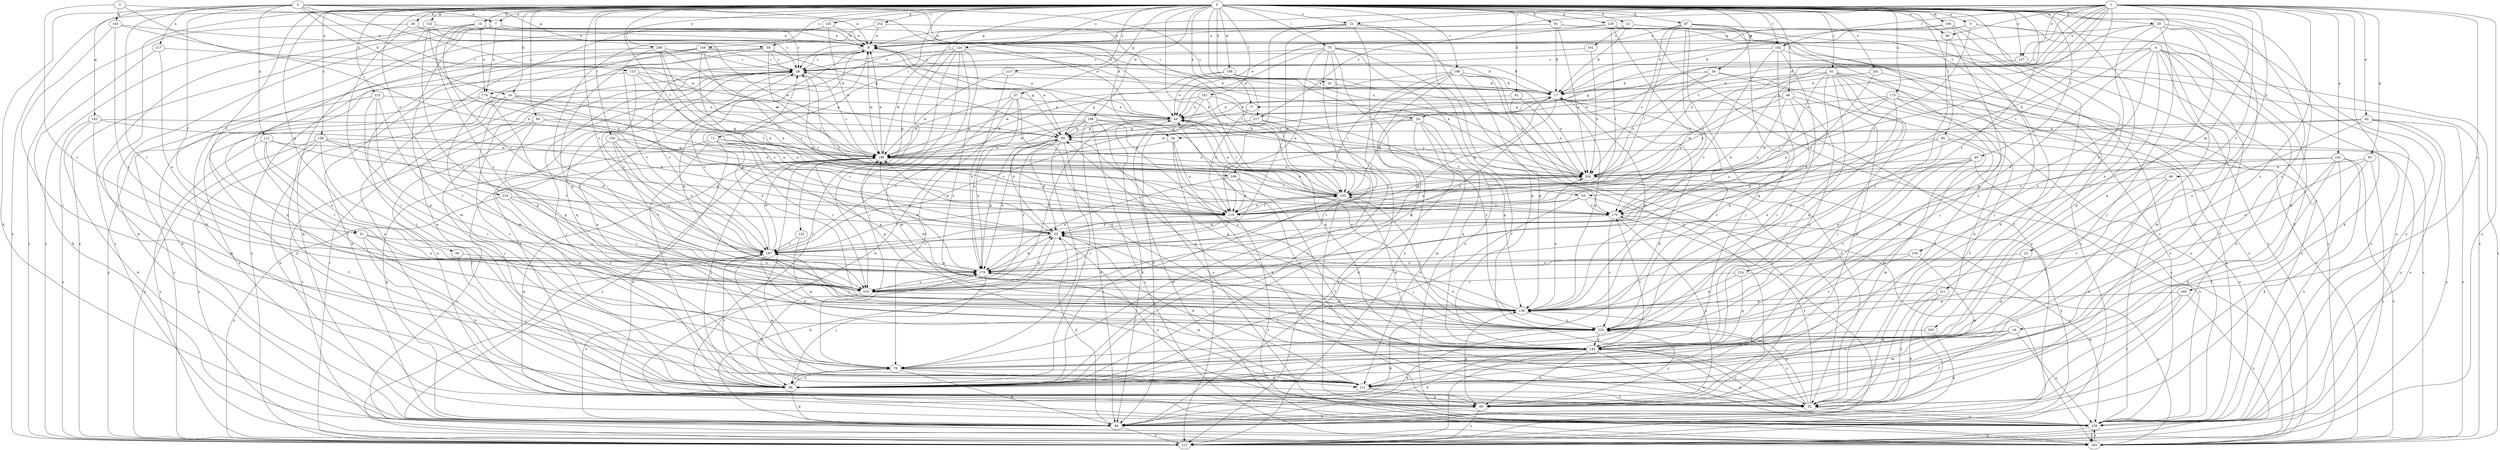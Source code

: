 strict digraph  {
0;
1;
2;
3;
4;
5;
7;
8;
12;
14;
16;
17;
18;
21;
22;
24;
26;
28;
29;
32;
34;
35;
38;
42;
44;
48;
49;
51;
52;
54;
56;
57;
59;
60;
63;
66;
69;
72;
75;
77;
78;
81;
84;
86;
87;
91;
92;
93;
94;
95;
101;
102;
103;
104;
106;
111;
112;
115;
117;
119;
123;
124;
127;
128;
129;
132;
133;
135;
136;
141;
142;
143;
145;
150;
152;
153;
158;
159;
160;
161;
162;
169;
170;
175;
178;
179;
180;
187;
188;
194;
196;
201;
203;
204;
208;
211;
212;
213;
214;
215;
217;
220;
0 -> 5  [label=a];
0 -> 7  [label=a];
0 -> 12  [label=b];
0 -> 14  [label=b];
0 -> 16  [label=b];
0 -> 18  [label=c];
0 -> 21  [label=c];
0 -> 28  [label=d];
0 -> 29  [label=d];
0 -> 32  [label=d];
0 -> 38  [label=e];
0 -> 48  [label=f];
0 -> 49  [label=f];
0 -> 51  [label=f];
0 -> 54  [label=g];
0 -> 56  [label=g];
0 -> 57  [label=g];
0 -> 63  [label=h];
0 -> 72  [label=i];
0 -> 75  [label=i];
0 -> 81  [label=j];
0 -> 84  [label=j];
0 -> 86  [label=j];
0 -> 87  [label=k];
0 -> 91  [label=k];
0 -> 92  [label=k];
0 -> 95  [label=l];
0 -> 101  [label=l];
0 -> 102  [label=l];
0 -> 104  [label=m];
0 -> 106  [label=m];
0 -> 111  [label=m];
0 -> 123  [label=o];
0 -> 124  [label=o];
0 -> 127  [label=o];
0 -> 129  [label=p];
0 -> 132  [label=p];
0 -> 133  [label=p];
0 -> 135  [label=p];
0 -> 150  [label=r];
0 -> 152  [label=r];
0 -> 158  [label=s];
0 -> 159  [label=s];
0 -> 169  [label=t];
0 -> 175  [label=u];
0 -> 180  [label=v];
0 -> 187  [label=v];
0 -> 188  [label=w];
0 -> 194  [label=w];
0 -> 201  [label=x];
0 -> 203  [label=x];
0 -> 204  [label=x];
0 -> 208  [label=y];
0 -> 211  [label=y];
0 -> 212  [label=y];
0 -> 213  [label=z];
0 -> 214  [label=z];
0 -> 215  [label=z];
0 -> 217  [label=z];
1 -> 21  [label=c];
1 -> 22  [label=c];
1 -> 24  [label=c];
1 -> 34  [label=d];
1 -> 38  [label=e];
1 -> 42  [label=e];
1 -> 63  [label=h];
1 -> 66  [label=h];
1 -> 93  [label=k];
1 -> 94  [label=k];
1 -> 102  [label=l];
1 -> 103  [label=l];
1 -> 127  [label=o];
1 -> 141  [label=q];
1 -> 160  [label=s];
1 -> 169  [label=t];
1 -> 170  [label=t];
1 -> 178  [label=u];
1 -> 204  [label=x];
1 -> 212  [label=y];
1 -> 217  [label=z];
1 -> 220  [label=z];
2 -> 7  [label=a];
2 -> 8  [label=a];
2 -> 16  [label=b];
2 -> 24  [label=c];
2 -> 34  [label=d];
2 -> 51  [label=f];
2 -> 59  [label=g];
2 -> 94  [label=k];
2 -> 112  [label=n];
2 -> 115  [label=n];
2 -> 117  [label=n];
2 -> 142  [label=q];
2 -> 153  [label=r];
2 -> 196  [label=w];
3 -> 44  [label=e];
3 -> 119  [label=n];
3 -> 143  [label=q];
3 -> 153  [label=r];
4 -> 26  [label=c];
4 -> 52  [label=f];
4 -> 77  [label=i];
4 -> 86  [label=j];
4 -> 94  [label=k];
4 -> 111  [label=m];
4 -> 128  [label=o];
4 -> 136  [label=p];
4 -> 145  [label=q];
4 -> 220  [label=z];
5 -> 8  [label=a];
5 -> 17  [label=b];
5 -> 52  [label=f];
5 -> 128  [label=o];
5 -> 170  [label=t];
7 -> 8  [label=a];
7 -> 44  [label=e];
7 -> 69  [label=h];
7 -> 77  [label=i];
7 -> 94  [label=k];
7 -> 111  [label=m];
7 -> 178  [label=u];
7 -> 212  [label=y];
8 -> 26  [label=c];
8 -> 136  [label=p];
8 -> 187  [label=v];
8 -> 196  [label=w];
8 -> 204  [label=x];
12 -> 17  [label=b];
12 -> 52  [label=f];
12 -> 59  [label=g];
12 -> 69  [label=h];
12 -> 161  [label=s];
14 -> 8  [label=a];
14 -> 26  [label=c];
14 -> 153  [label=r];
14 -> 162  [label=s];
14 -> 178  [label=u];
14 -> 187  [label=v];
16 -> 35  [label=d];
16 -> 44  [label=e];
16 -> 69  [label=h];
16 -> 119  [label=n];
16 -> 128  [label=o];
16 -> 136  [label=p];
17 -> 44  [label=e];
17 -> 136  [label=p];
17 -> 162  [label=s];
17 -> 179  [label=u];
17 -> 220  [label=z];
18 -> 52  [label=f];
18 -> 78  [label=i];
18 -> 111  [label=m];
18 -> 128  [label=o];
18 -> 145  [label=q];
21 -> 8  [label=a];
21 -> 69  [label=h];
21 -> 86  [label=j];
21 -> 119  [label=n];
21 -> 145  [label=q];
21 -> 187  [label=v];
22 -> 145  [label=q];
22 -> 179  [label=u];
24 -> 60  [label=g];
24 -> 94  [label=k];
24 -> 111  [label=m];
24 -> 136  [label=p];
24 -> 145  [label=q];
24 -> 196  [label=w];
26 -> 17  [label=b];
26 -> 52  [label=f];
26 -> 86  [label=j];
26 -> 128  [label=o];
26 -> 145  [label=q];
26 -> 170  [label=t];
28 -> 8  [label=a];
28 -> 26  [label=c];
28 -> 78  [label=i];
28 -> 212  [label=y];
29 -> 8  [label=a];
29 -> 69  [label=h];
29 -> 86  [label=j];
29 -> 128  [label=o];
29 -> 145  [label=q];
29 -> 204  [label=x];
29 -> 220  [label=z];
32 -> 204  [label=x];
34 -> 69  [label=h];
34 -> 119  [label=n];
34 -> 196  [label=w];
34 -> 212  [label=y];
35 -> 26  [label=c];
35 -> 52  [label=f];
35 -> 94  [label=k];
35 -> 128  [label=o];
35 -> 187  [label=v];
35 -> 196  [label=w];
38 -> 86  [label=j];
38 -> 220  [label=z];
42 -> 60  [label=g];
42 -> 128  [label=o];
42 -> 162  [label=s];
42 -> 179  [label=u];
42 -> 196  [label=w];
42 -> 212  [label=y];
44 -> 60  [label=g];
44 -> 94  [label=k];
44 -> 103  [label=l];
44 -> 153  [label=r];
44 -> 170  [label=t];
44 -> 204  [label=x];
48 -> 44  [label=e];
48 -> 52  [label=f];
48 -> 119  [label=n];
48 -> 136  [label=p];
48 -> 145  [label=q];
48 -> 204  [label=x];
49 -> 111  [label=m];
49 -> 128  [label=o];
49 -> 153  [label=r];
49 -> 179  [label=u];
49 -> 204  [label=x];
49 -> 220  [label=z];
51 -> 69  [label=h];
51 -> 86  [label=j];
51 -> 179  [label=u];
51 -> 187  [label=v];
52 -> 44  [label=e];
52 -> 128  [label=o];
52 -> 136  [label=p];
52 -> 170  [label=t];
52 -> 220  [label=z];
54 -> 17  [label=b];
54 -> 60  [label=g];
54 -> 111  [label=m];
54 -> 128  [label=o];
54 -> 204  [label=x];
56 -> 86  [label=j];
56 -> 179  [label=u];
57 -> 44  [label=e];
57 -> 69  [label=h];
57 -> 78  [label=i];
57 -> 145  [label=q];
57 -> 179  [label=u];
57 -> 196  [label=w];
59 -> 26  [label=c];
59 -> 44  [label=e];
59 -> 60  [label=g];
59 -> 94  [label=k];
59 -> 103  [label=l];
59 -> 136  [label=p];
59 -> 212  [label=y];
60 -> 8  [label=a];
60 -> 35  [label=d];
60 -> 78  [label=i];
60 -> 86  [label=j];
60 -> 153  [label=r];
60 -> 179  [label=u];
60 -> 196  [label=w];
63 -> 35  [label=d];
63 -> 86  [label=j];
63 -> 162  [label=s];
63 -> 170  [label=t];
66 -> 69  [label=h];
66 -> 103  [label=l];
66 -> 220  [label=z];
69 -> 94  [label=k];
69 -> 136  [label=p];
69 -> 196  [label=w];
69 -> 212  [label=y];
69 -> 220  [label=z];
72 -> 86  [label=j];
72 -> 94  [label=k];
72 -> 136  [label=p];
72 -> 153  [label=r];
72 -> 162  [label=s];
72 -> 196  [label=w];
72 -> 204  [label=x];
75 -> 17  [label=b];
75 -> 26  [label=c];
75 -> 44  [label=e];
75 -> 52  [label=f];
75 -> 78  [label=i];
75 -> 86  [label=j];
75 -> 119  [label=n];
75 -> 128  [label=o];
75 -> 212  [label=y];
77 -> 119  [label=n];
77 -> 187  [label=v];
78 -> 52  [label=f];
78 -> 86  [label=j];
78 -> 94  [label=k];
78 -> 111  [label=m];
81 -> 17  [label=b];
81 -> 35  [label=d];
81 -> 52  [label=f];
81 -> 86  [label=j];
81 -> 119  [label=n];
81 -> 128  [label=o];
81 -> 145  [label=q];
81 -> 153  [label=r];
81 -> 162  [label=s];
81 -> 179  [label=u];
81 -> 220  [label=z];
84 -> 60  [label=g];
84 -> 86  [label=j];
84 -> 136  [label=p];
84 -> 162  [label=s];
84 -> 170  [label=t];
86 -> 8  [label=a];
86 -> 17  [label=b];
86 -> 26  [label=c];
86 -> 78  [label=i];
86 -> 94  [label=k];
86 -> 187  [label=v];
87 -> 8  [label=a];
87 -> 86  [label=j];
87 -> 94  [label=k];
87 -> 103  [label=l];
87 -> 145  [label=q];
87 -> 162  [label=s];
87 -> 170  [label=t];
87 -> 204  [label=x];
91 -> 8  [label=a];
91 -> 17  [label=b];
91 -> 26  [label=c];
91 -> 162  [label=s];
91 -> 204  [label=x];
91 -> 212  [label=y];
92 -> 44  [label=e];
92 -> 52  [label=f];
92 -> 204  [label=x];
93 -> 52  [label=f];
93 -> 179  [label=u];
93 -> 204  [label=x];
93 -> 212  [label=y];
94 -> 35  [label=d];
94 -> 179  [label=u];
94 -> 212  [label=y];
95 -> 111  [label=m];
95 -> 119  [label=n];
95 -> 128  [label=o];
95 -> 136  [label=p];
95 -> 196  [label=w];
101 -> 44  [label=e];
101 -> 94  [label=k];
101 -> 145  [label=q];
101 -> 196  [label=w];
101 -> 220  [label=z];
102 -> 26  [label=c];
102 -> 78  [label=i];
102 -> 136  [label=p];
102 -> 162  [label=s];
102 -> 187  [label=v];
103 -> 8  [label=a];
103 -> 17  [label=b];
103 -> 44  [label=e];
103 -> 86  [label=j];
103 -> 119  [label=n];
103 -> 145  [label=q];
103 -> 162  [label=s];
103 -> 170  [label=t];
103 -> 196  [label=w];
103 -> 204  [label=x];
104 -> 111  [label=m];
104 -> 179  [label=u];
104 -> 220  [label=z];
106 -> 8  [label=a];
106 -> 17  [label=b];
106 -> 69  [label=h];
106 -> 86  [label=j];
106 -> 162  [label=s];
111 -> 8  [label=a];
111 -> 35  [label=d];
111 -> 52  [label=f];
111 -> 69  [label=h];
112 -> 35  [label=d];
112 -> 153  [label=r];
112 -> 162  [label=s];
112 -> 179  [label=u];
112 -> 196  [label=w];
115 -> 17  [label=b];
115 -> 60  [label=g];
115 -> 103  [label=l];
115 -> 145  [label=q];
115 -> 187  [label=v];
117 -> 26  [label=c];
117 -> 94  [label=k];
117 -> 179  [label=u];
119 -> 17  [label=b];
119 -> 26  [label=c];
119 -> 35  [label=d];
119 -> 103  [label=l];
119 -> 153  [label=r];
119 -> 162  [label=s];
119 -> 204  [label=x];
123 -> 119  [label=n];
123 -> 153  [label=r];
123 -> 212  [label=y];
123 -> 220  [label=z];
124 -> 26  [label=c];
124 -> 52  [label=f];
124 -> 78  [label=i];
124 -> 103  [label=l];
124 -> 111  [label=m];
124 -> 153  [label=r];
124 -> 196  [label=w];
124 -> 220  [label=z];
127 -> 60  [label=g];
127 -> 162  [label=s];
128 -> 145  [label=q];
128 -> 162  [label=s];
128 -> 196  [label=w];
128 -> 212  [label=y];
129 -> 8  [label=a];
129 -> 44  [label=e];
129 -> 103  [label=l];
129 -> 128  [label=o];
129 -> 170  [label=t];
129 -> 212  [label=y];
132 -> 8  [label=a];
132 -> 119  [label=n];
132 -> 153  [label=r];
132 -> 196  [label=w];
132 -> 212  [label=y];
133 -> 145  [label=q];
133 -> 187  [label=v];
135 -> 8  [label=a];
135 -> 94  [label=k];
135 -> 128  [label=o];
135 -> 196  [label=w];
136 -> 17  [label=b];
136 -> 35  [label=d];
136 -> 94  [label=k];
136 -> 179  [label=u];
136 -> 196  [label=w];
136 -> 204  [label=x];
136 -> 220  [label=z];
141 -> 69  [label=h];
141 -> 78  [label=i];
141 -> 94  [label=k];
141 -> 119  [label=n];
141 -> 128  [label=o];
141 -> 162  [label=s];
141 -> 204  [label=x];
142 -> 60  [label=g];
142 -> 94  [label=k];
142 -> 111  [label=m];
142 -> 119  [label=n];
142 -> 212  [label=y];
143 -> 8  [label=a];
143 -> 60  [label=g];
143 -> 78  [label=i];
143 -> 153  [label=r];
145 -> 52  [label=f];
145 -> 60  [label=g];
145 -> 69  [label=h];
145 -> 78  [label=i];
145 -> 94  [label=k];
145 -> 128  [label=o];
145 -> 170  [label=t];
145 -> 212  [label=y];
150 -> 111  [label=m];
150 -> 153  [label=r];
150 -> 179  [label=u];
150 -> 187  [label=v];
150 -> 196  [label=w];
150 -> 204  [label=x];
152 -> 8  [label=a];
152 -> 103  [label=l];
152 -> 153  [label=r];
153 -> 35  [label=d];
153 -> 86  [label=j];
153 -> 136  [label=p];
153 -> 179  [label=u];
158 -> 17  [label=b];
158 -> 26  [label=c];
158 -> 86  [label=j];
158 -> 94  [label=k];
158 -> 111  [label=m];
158 -> 119  [label=n];
158 -> 170  [label=t];
159 -> 35  [label=d];
159 -> 52  [label=f];
159 -> 86  [label=j];
159 -> 162  [label=s];
159 -> 187  [label=v];
159 -> 196  [label=w];
159 -> 212  [label=y];
160 -> 52  [label=f];
160 -> 111  [label=m];
160 -> 136  [label=p];
160 -> 212  [label=y];
161 -> 26  [label=c];
161 -> 204  [label=x];
162 -> 44  [label=e];
162 -> 128  [label=o];
169 -> 52  [label=f];
169 -> 103  [label=l];
169 -> 119  [label=n];
169 -> 179  [label=u];
170 -> 35  [label=d];
170 -> 69  [label=h];
170 -> 128  [label=o];
170 -> 220  [label=z];
175 -> 44  [label=e];
175 -> 103  [label=l];
175 -> 119  [label=n];
175 -> 128  [label=o];
175 -> 136  [label=p];
175 -> 162  [label=s];
175 -> 212  [label=y];
178 -> 44  [label=e];
178 -> 119  [label=n];
178 -> 128  [label=o];
178 -> 179  [label=u];
178 -> 212  [label=y];
179 -> 35  [label=d];
179 -> 60  [label=g];
179 -> 86  [label=j];
179 -> 111  [label=m];
179 -> 153  [label=r];
179 -> 196  [label=w];
180 -> 17  [label=b];
180 -> 52  [label=f];
180 -> 103  [label=l];
180 -> 136  [label=p];
180 -> 153  [label=r];
180 -> 187  [label=v];
180 -> 196  [label=w];
180 -> 212  [label=y];
187 -> 26  [label=c];
187 -> 103  [label=l];
187 -> 111  [label=m];
187 -> 145  [label=q];
187 -> 179  [label=u];
187 -> 196  [label=w];
188 -> 35  [label=d];
188 -> 60  [label=g];
188 -> 94  [label=k];
188 -> 128  [label=o];
188 -> 162  [label=s];
188 -> 179  [label=u];
188 -> 187  [label=v];
188 -> 204  [label=x];
188 -> 220  [label=z];
194 -> 17  [label=b];
194 -> 44  [label=e];
194 -> 60  [label=g];
194 -> 204  [label=x];
196 -> 8  [label=a];
196 -> 26  [label=c];
196 -> 78  [label=i];
196 -> 86  [label=j];
196 -> 136  [label=p];
196 -> 162  [label=s];
196 -> 204  [label=x];
201 -> 17  [label=b];
201 -> 128  [label=o];
201 -> 170  [label=t];
203 -> 94  [label=k];
203 -> 145  [label=q];
204 -> 103  [label=l];
204 -> 212  [label=y];
208 -> 26  [label=c];
208 -> 52  [label=f];
208 -> 103  [label=l];
208 -> 119  [label=n];
208 -> 187  [label=v];
208 -> 196  [label=w];
211 -> 52  [label=f];
211 -> 94  [label=k];
211 -> 136  [label=p];
212 -> 26  [label=c];
212 -> 187  [label=v];
213 -> 17  [label=b];
213 -> 179  [label=u];
213 -> 196  [label=w];
214 -> 136  [label=p];
214 -> 145  [label=q];
214 -> 153  [label=r];
214 -> 162  [label=s];
215 -> 44  [label=e];
215 -> 78  [label=i];
215 -> 136  [label=p];
215 -> 153  [label=r];
215 -> 212  [label=y];
217 -> 60  [label=g];
217 -> 86  [label=j];
217 -> 196  [label=w];
217 -> 212  [label=y];
220 -> 8  [label=a];
220 -> 44  [label=e];
220 -> 60  [label=g];
220 -> 94  [label=k];
220 -> 103  [label=l];
220 -> 145  [label=q];
220 -> 187  [label=v];
}
